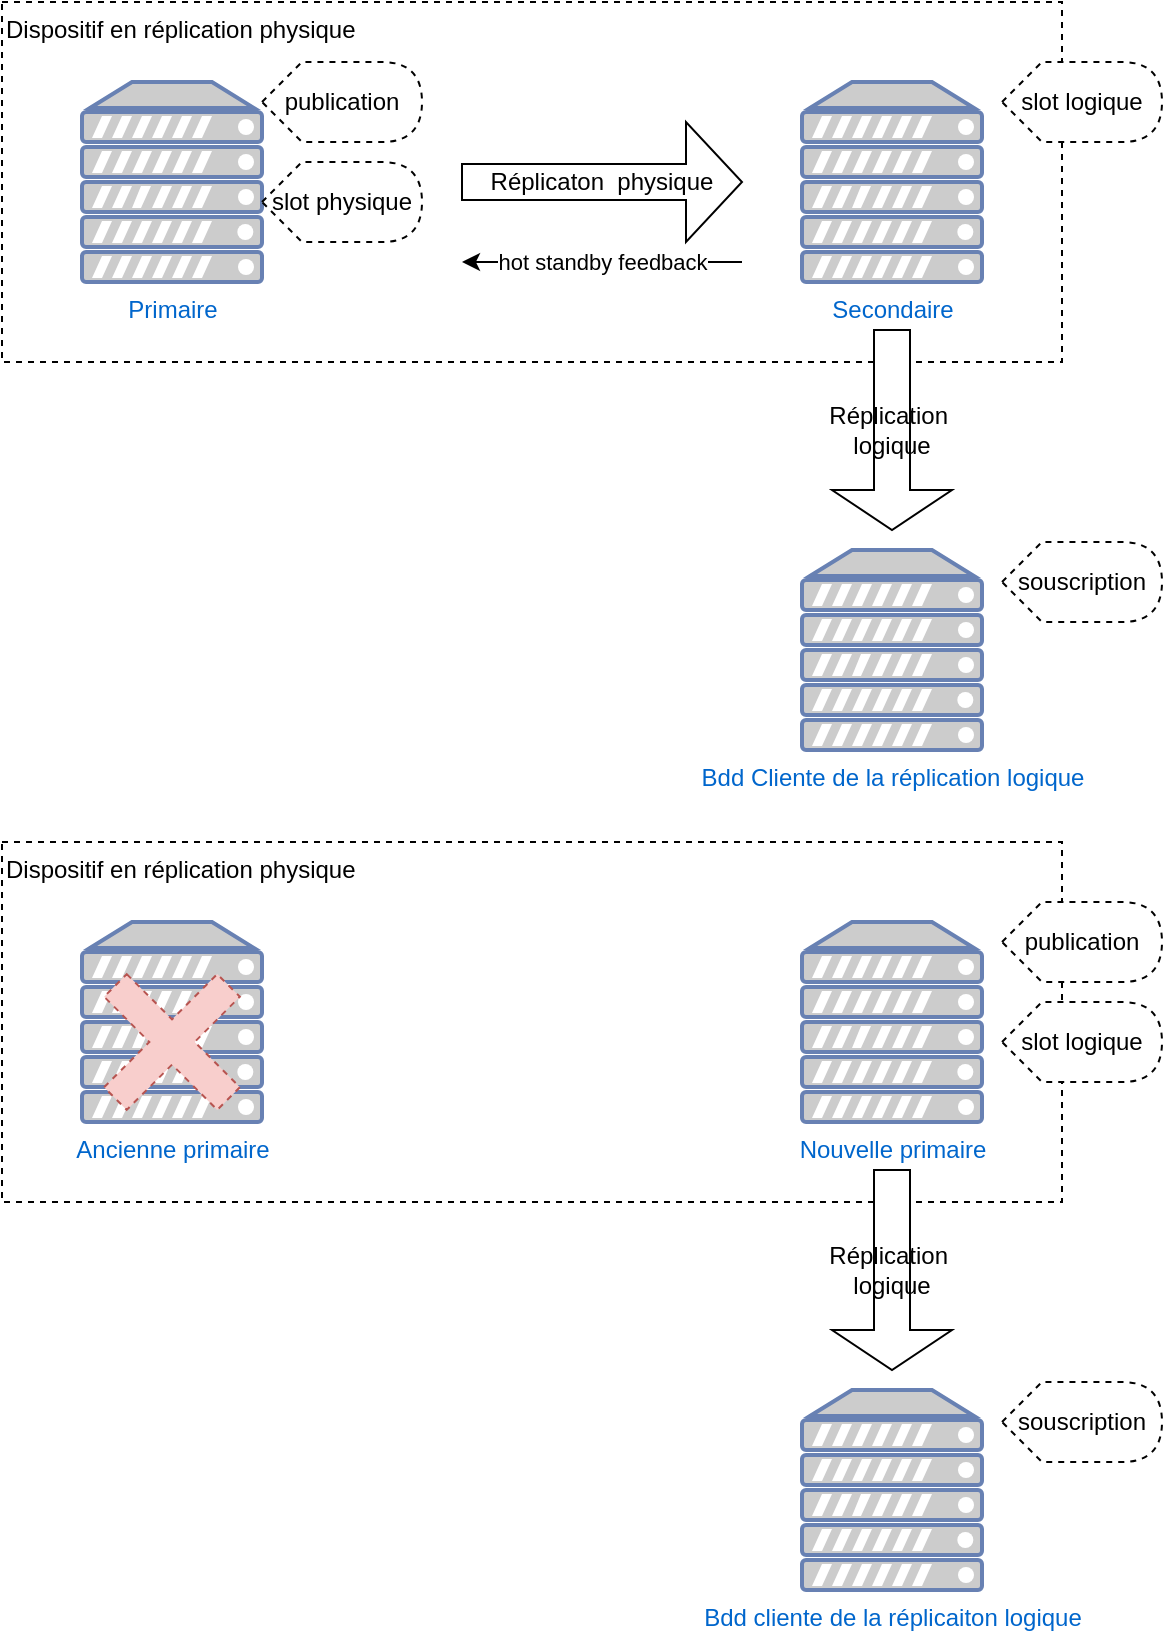 <mxfile version="20.3.7"><diagram id="w81JmZmHFWjMxHhtmDzp" name="Page-1"><mxGraphModel dx="1422" dy="725" grid="1" gridSize="10" guides="1" tooltips="1" connect="1" arrows="1" fold="1" page="1" pageScale="1" pageWidth="850" pageHeight="1100" math="0" shadow="0"><root><mxCell id="0"/><mxCell id="1" parent="0"/><mxCell id="-qPHPDzEFQrgnEbNsITe-8" value="&lt;div&gt;Dispositif en réplication physique&lt;br&gt;&lt;/div&gt;" style="rounded=0;whiteSpace=wrap;html=1;dashed=1;align=left;verticalAlign=top;" vertex="1" parent="1"><mxGeometry x="80" y="60" width="530" height="180" as="geometry"/></mxCell><mxCell id="-qPHPDzEFQrgnEbNsITe-1" value="Primaire" style="fontColor=#0066CC;verticalAlign=top;verticalLabelPosition=bottom;labelPosition=center;align=center;html=1;outlineConnect=0;fillColor=#CCCCCC;strokeColor=#6881B3;gradientColor=none;gradientDirection=north;strokeWidth=2;shape=mxgraph.networks.server;" vertex="1" parent="1"><mxGeometry x="120" y="100" width="90" height="100" as="geometry"/></mxCell><mxCell id="-qPHPDzEFQrgnEbNsITe-2" value="Secondaire" style="fontColor=#0066CC;verticalAlign=top;verticalLabelPosition=bottom;labelPosition=center;align=center;html=1;outlineConnect=0;fillColor=#CCCCCC;strokeColor=#6881B3;gradientColor=none;gradientDirection=north;strokeWidth=2;shape=mxgraph.networks.server;" vertex="1" parent="1"><mxGeometry x="480" y="100" width="90" height="100" as="geometry"/></mxCell><mxCell id="-qPHPDzEFQrgnEbNsITe-3" value="Bdd Cliente de la réplication logique" style="fontColor=#0066CC;verticalAlign=top;verticalLabelPosition=bottom;labelPosition=center;align=center;html=1;outlineConnect=0;fillColor=#CCCCCC;strokeColor=#6881B3;gradientColor=none;gradientDirection=north;strokeWidth=2;shape=mxgraph.networks.server;" vertex="1" parent="1"><mxGeometry x="480" y="334" width="90" height="100" as="geometry"/></mxCell><mxCell id="-qPHPDzEFQrgnEbNsITe-4" value="Réplicaton&amp;nbsp; physique" style="shape=singleArrow;whiteSpace=wrap;html=1;" vertex="1" parent="1"><mxGeometry x="310" y="120" width="140" height="60" as="geometry"/></mxCell><mxCell id="-qPHPDzEFQrgnEbNsITe-6" value="Réplication&amp;nbsp; logique" style="shape=singleArrow;direction=south;whiteSpace=wrap;html=1;" vertex="1" parent="1"><mxGeometry x="495" y="224" width="60" height="100" as="geometry"/></mxCell><mxCell id="-qPHPDzEFQrgnEbNsITe-9" value="publication" style="shape=display;whiteSpace=wrap;html=1;dashed=1;" vertex="1" parent="1"><mxGeometry x="210" y="90" width="80" height="40" as="geometry"/></mxCell><mxCell id="-qPHPDzEFQrgnEbNsITe-10" value="souscription" style="shape=display;whiteSpace=wrap;html=1;dashed=1;" vertex="1" parent="1"><mxGeometry x="580" y="330" width="80" height="40" as="geometry"/></mxCell><mxCell id="-qPHPDzEFQrgnEbNsITe-11" value="&lt;div&gt;Dispositif en réplication physique&lt;br&gt;&lt;/div&gt;" style="rounded=0;whiteSpace=wrap;html=1;dashed=1;align=left;verticalAlign=top;" vertex="1" parent="1"><mxGeometry x="80" y="480" width="530" height="180" as="geometry"/></mxCell><mxCell id="-qPHPDzEFQrgnEbNsITe-12" value="Ancienne primaire" style="fontColor=#0066CC;verticalAlign=top;verticalLabelPosition=bottom;labelPosition=center;align=center;html=1;outlineConnect=0;fillColor=#CCCCCC;strokeColor=#6881B3;gradientColor=none;gradientDirection=north;strokeWidth=2;shape=mxgraph.networks.server;" vertex="1" parent="1"><mxGeometry x="120" y="520" width="90" height="100" as="geometry"/></mxCell><mxCell id="-qPHPDzEFQrgnEbNsITe-13" value="Nouvelle primaire" style="fontColor=#0066CC;verticalAlign=top;verticalLabelPosition=bottom;labelPosition=center;align=center;html=1;outlineConnect=0;fillColor=#CCCCCC;strokeColor=#6881B3;gradientColor=none;gradientDirection=north;strokeWidth=2;shape=mxgraph.networks.server;" vertex="1" parent="1"><mxGeometry x="480" y="520" width="90" height="100" as="geometry"/></mxCell><mxCell id="-qPHPDzEFQrgnEbNsITe-14" value="&lt;div&gt;Bdd cliente de la réplicaiton logique&lt;/div&gt;" style="fontColor=#0066CC;verticalAlign=top;verticalLabelPosition=bottom;labelPosition=center;align=center;html=1;outlineConnect=0;fillColor=#CCCCCC;strokeColor=#6881B3;gradientColor=none;gradientDirection=north;strokeWidth=2;shape=mxgraph.networks.server;" vertex="1" parent="1"><mxGeometry x="480" y="754" width="90" height="100" as="geometry"/></mxCell><mxCell id="-qPHPDzEFQrgnEbNsITe-16" value="Réplication&amp;nbsp; logique" style="shape=singleArrow;direction=south;whiteSpace=wrap;html=1;" vertex="1" parent="1"><mxGeometry x="495" y="644" width="60" height="100" as="geometry"/></mxCell><mxCell id="-qPHPDzEFQrgnEbNsITe-17" value="publication" style="shape=display;whiteSpace=wrap;html=1;dashed=1;" vertex="1" parent="1"><mxGeometry x="580" y="510" width="80" height="40" as="geometry"/></mxCell><mxCell id="-qPHPDzEFQrgnEbNsITe-18" value="souscription" style="shape=display;whiteSpace=wrap;html=1;dashed=1;" vertex="1" parent="1"><mxGeometry x="580" y="750" width="80" height="40" as="geometry"/></mxCell><mxCell id="-qPHPDzEFQrgnEbNsITe-19" value="" style="shape=cross;whiteSpace=wrap;html=1;dashed=1;rotation=45;fillColor=#f8cecc;strokeColor=#b85450;" vertex="1" parent="1"><mxGeometry x="125" y="540" width="80" height="80" as="geometry"/></mxCell><mxCell id="-qPHPDzEFQrgnEbNsITe-24" value="slot logique" style="shape=display;whiteSpace=wrap;html=1;dashed=1;" vertex="1" parent="1"><mxGeometry x="580" y="90" width="80" height="40" as="geometry"/></mxCell><mxCell id="-qPHPDzEFQrgnEbNsITe-25" value="slot logique" style="shape=display;whiteSpace=wrap;html=1;dashed=1;" vertex="1" parent="1"><mxGeometry x="580" y="560" width="80" height="40" as="geometry"/></mxCell><mxCell id="-qPHPDzEFQrgnEbNsITe-26" value="slot physique" style="shape=display;whiteSpace=wrap;html=1;dashed=1;" vertex="1" parent="1"><mxGeometry x="210" y="140" width="80" height="40" as="geometry"/></mxCell><mxCell id="-qPHPDzEFQrgnEbNsITe-28" value="hot standby feedback" style="endArrow=classic;html=1;rounded=0;" edge="1" parent="1"><mxGeometry width="50" height="50" relative="1" as="geometry"><mxPoint x="450" y="190" as="sourcePoint"/><mxPoint x="310" y="190" as="targetPoint"/><Array as="points"><mxPoint x="390" y="190"/></Array></mxGeometry></mxCell></root></mxGraphModel></diagram></mxfile>